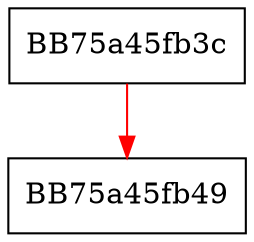 digraph sqlite3PagerUnrefNotNull {
  node [shape="box"];
  graph [splines=ortho];
  BB75a45fb3c -> BB75a45fb49 [color="red"];
}